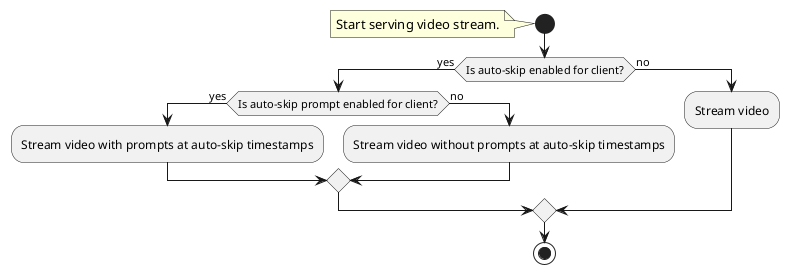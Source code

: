 @startuml "Serving video stream"

start
note left
    Start serving video stream.
end note

if (Is auto-skip enabled for client?) then (yes)
    if (Is auto-skip prompt enabled for client?) then (yes)
        :Stream video with prompts at auto-skip timestamps;
    else (no)
        :Stream video without prompts at auto-skip timestamps;
    endif
else (no)
    :Stream video;
endif

stop

@enduml